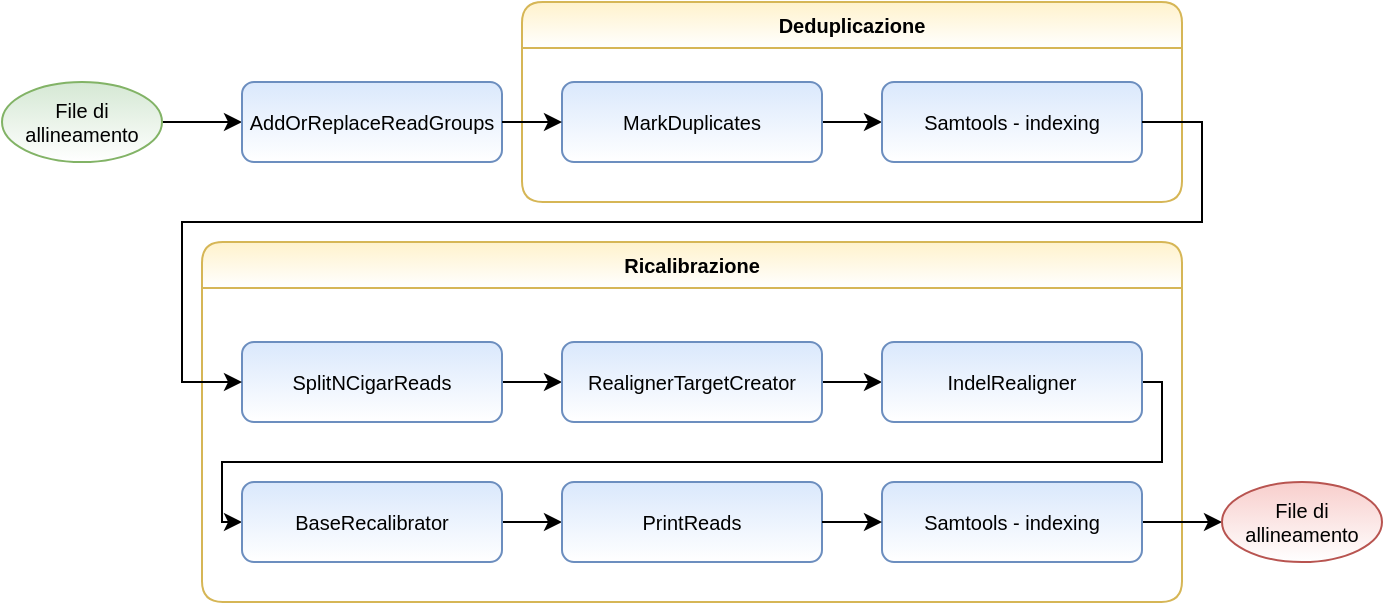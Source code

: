 <mxfile version="14.9.6" type="device"><diagram id="4bAMuIMJnlqlN0j0h4G4" name="Page-1"><mxGraphModel dx="1408" dy="766" grid="1" gridSize="10" guides="1" tooltips="1" connect="1" arrows="1" fold="1" page="1" pageScale="1" pageWidth="827" pageHeight="1169" math="0" shadow="0"><root><mxCell id="0"/><mxCell id="1" parent="0"/><mxCell id="qu8tBmwr-kgd7M9jgRDu-9" value="Ricalibrazione" style="swimlane;fontSize=10;fillColor=#fff2cc;strokeColor=#d6b656;rounded=1;gradientColor=#ffffff;" parent="1" vertex="1"><mxGeometry x="180" y="120" width="490" height="180" as="geometry"/></mxCell><mxCell id="qu8tBmwr-kgd7M9jgRDu-20" style="edgeStyle=orthogonalEdgeStyle;rounded=0;orthogonalLoop=1;jettySize=auto;html=1;fontSize=10;" parent="qu8tBmwr-kgd7M9jgRDu-9" source="qu8tBmwr-kgd7M9jgRDu-2" target="qu8tBmwr-kgd7M9jgRDu-4" edge="1"><mxGeometry relative="1" as="geometry"/></mxCell><mxCell id="qu8tBmwr-kgd7M9jgRDu-2" value="SplitNCigarReads" style="rounded=1;whiteSpace=wrap;html=1;fontSize=10;fillColor=#dae8fc;strokeColor=#6c8ebf;gradientColor=#ffffff;" parent="qu8tBmwr-kgd7M9jgRDu-9" vertex="1"><mxGeometry x="20" y="50" width="130" height="40" as="geometry"/></mxCell><mxCell id="qu8tBmwr-kgd7M9jgRDu-21" style="edgeStyle=orthogonalEdgeStyle;rounded=0;orthogonalLoop=1;jettySize=auto;html=1;exitX=1;exitY=0.5;exitDx=0;exitDy=0;entryX=0;entryY=0.5;entryDx=0;entryDy=0;fontSize=10;" parent="qu8tBmwr-kgd7M9jgRDu-9" source="qu8tBmwr-kgd7M9jgRDu-4" target="qu8tBmwr-kgd7M9jgRDu-5" edge="1"><mxGeometry relative="1" as="geometry"/></mxCell><mxCell id="qu8tBmwr-kgd7M9jgRDu-4" value="RealignerTargetCreator" style="rounded=1;whiteSpace=wrap;html=1;fontSize=10;fillColor=#dae8fc;strokeColor=#6c8ebf;gradientColor=#ffffff;" parent="qu8tBmwr-kgd7M9jgRDu-9" vertex="1"><mxGeometry x="180" y="50" width="130" height="40" as="geometry"/></mxCell><mxCell id="qu8tBmwr-kgd7M9jgRDu-22" style="edgeStyle=orthogonalEdgeStyle;rounded=0;orthogonalLoop=1;jettySize=auto;html=1;exitX=1;exitY=0.5;exitDx=0;exitDy=0;entryX=0;entryY=0.5;entryDx=0;entryDy=0;fontSize=10;" parent="qu8tBmwr-kgd7M9jgRDu-9" source="qu8tBmwr-kgd7M9jgRDu-5" target="qu8tBmwr-kgd7M9jgRDu-6" edge="1"><mxGeometry relative="1" as="geometry"><Array as="points"><mxPoint x="480" y="70"/><mxPoint x="480" y="110"/><mxPoint x="10" y="110"/><mxPoint x="10" y="140"/></Array></mxGeometry></mxCell><mxCell id="qu8tBmwr-kgd7M9jgRDu-5" value="IndelRealigner" style="rounded=1;whiteSpace=wrap;html=1;fontSize=10;fillColor=#dae8fc;strokeColor=#6c8ebf;gradientColor=#ffffff;" parent="qu8tBmwr-kgd7M9jgRDu-9" vertex="1"><mxGeometry x="340" y="50" width="130" height="40" as="geometry"/></mxCell><mxCell id="qu8tBmwr-kgd7M9jgRDu-23" style="edgeStyle=orthogonalEdgeStyle;rounded=0;orthogonalLoop=1;jettySize=auto;html=1;exitX=1;exitY=0.5;exitDx=0;exitDy=0;fontSize=10;" parent="qu8tBmwr-kgd7M9jgRDu-9" source="qu8tBmwr-kgd7M9jgRDu-6" target="qu8tBmwr-kgd7M9jgRDu-7" edge="1"><mxGeometry relative="1" as="geometry"/></mxCell><mxCell id="qu8tBmwr-kgd7M9jgRDu-6" value="BaseRecalibrator" style="rounded=1;whiteSpace=wrap;html=1;fontSize=10;fillColor=#dae8fc;strokeColor=#6c8ebf;gradientColor=#ffffff;" parent="qu8tBmwr-kgd7M9jgRDu-9" vertex="1"><mxGeometry x="20" y="120" width="130" height="40" as="geometry"/></mxCell><mxCell id="qu8tBmwr-kgd7M9jgRDu-7" value="PrintReads" style="rounded=1;whiteSpace=wrap;html=1;fontSize=10;fillColor=#dae8fc;strokeColor=#6c8ebf;gradientColor=#ffffff;" parent="qu8tBmwr-kgd7M9jgRDu-9" vertex="1"><mxGeometry x="180" y="120" width="130" height="40" as="geometry"/></mxCell><mxCell id="qu8tBmwr-kgd7M9jgRDu-8" style="edgeStyle=orthogonalEdgeStyle;rounded=0;orthogonalLoop=1;jettySize=auto;html=1;exitX=0.5;exitY=1;exitDx=0;exitDy=0;fontSize=10;" parent="qu8tBmwr-kgd7M9jgRDu-9" source="qu8tBmwr-kgd7M9jgRDu-2" target="qu8tBmwr-kgd7M9jgRDu-2" edge="1"><mxGeometry relative="1" as="geometry"/></mxCell><mxCell id="qu8tBmwr-kgd7M9jgRDu-10" value="Deduplicazione" style="swimlane;fontSize=10;fillColor=#fff2cc;strokeColor=#d6b656;rounded=1;gradientColor=#ffffff;" parent="1" vertex="1"><mxGeometry x="340" width="330" height="100" as="geometry"/></mxCell><mxCell id="qu8tBmwr-kgd7M9jgRDu-18" style="edgeStyle=orthogonalEdgeStyle;rounded=0;orthogonalLoop=1;jettySize=auto;html=1;exitX=1;exitY=0.5;exitDx=0;exitDy=0;entryX=0;entryY=0.5;entryDx=0;entryDy=0;fontSize=10;" parent="qu8tBmwr-kgd7M9jgRDu-10" source="qu8tBmwr-kgd7M9jgRDu-3" target="qu8tBmwr-kgd7M9jgRDu-14" edge="1"><mxGeometry relative="1" as="geometry"/></mxCell><mxCell id="qu8tBmwr-kgd7M9jgRDu-3" value="MarkDuplicates" style="rounded=1;whiteSpace=wrap;html=1;fontSize=10;fillColor=#dae8fc;strokeColor=#6c8ebf;gradientColor=#ffffff;" parent="qu8tBmwr-kgd7M9jgRDu-10" vertex="1"><mxGeometry x="20" y="40" width="130" height="40" as="geometry"/></mxCell><mxCell id="qu8tBmwr-kgd7M9jgRDu-14" value="Samtools - indexing&lt;span style=&quot;color: rgba(0 , 0 , 0 , 0) ; font-family: monospace ; font-size: 0px&quot;&gt;%3CmxGraphModel%3E%3Croot%3E%3CmxCell%20id%3D%220%22%2F%3E%3CmxCell%20id%3D%221%22%20parent%3D%220%22%2F%3E%3CmxCell%20id%3D%222%22%20value%3D%22IndelRealigner%22%20style%3D%22rounded%3D1%3BwhiteSpace%3Dwrap%3Bhtml%3D1%3BfontSize%3D10%3BfillColor%3D%23dae8fc%3BstrokeColor%3D%236c8ebf%3BgradientColor%3D%23ffffff%3B%22%20vertex%3D%221%22%20parent%3D%221%22%3E%3CmxGeometry%20x%3D%22520%22%20y%3D%22170%22%20width%3D%22130%22%20height%3D%2240%22%20as%3D%22geometry%22%2F%3E%3C%2FmxCell%3E%3C%2Froot%3E%3C%2FmxGraphModel%3E&lt;/span&gt;" style="rounded=1;whiteSpace=wrap;html=1;fontSize=10;fillColor=#dae8fc;strokeColor=#6c8ebf;gradientColor=#ffffff;" parent="qu8tBmwr-kgd7M9jgRDu-10" vertex="1"><mxGeometry x="180" y="40" width="130" height="40" as="geometry"/></mxCell><mxCell id="qu8tBmwr-kgd7M9jgRDu-16" style="edgeStyle=orthogonalEdgeStyle;rounded=0;orthogonalLoop=1;jettySize=auto;html=1;exitX=1;exitY=0.5;exitDx=0;exitDy=0;fontSize=10;" parent="1" source="qu8tBmwr-kgd7M9jgRDu-12" target="qu8tBmwr-kgd7M9jgRDu-1" edge="1"><mxGeometry relative="1" as="geometry"/></mxCell><mxCell id="qu8tBmwr-kgd7M9jgRDu-12" value="File di allineamento" style="ellipse;whiteSpace=wrap;html=1;fontSize=10;fillColor=#d5e8d4;strokeColor=#82b366;gradientColor=#ffffff;" parent="1" vertex="1"><mxGeometry x="80" y="40" width="80" height="40" as="geometry"/></mxCell><mxCell id="qu8tBmwr-kgd7M9jgRDu-25" style="edgeStyle=orthogonalEdgeStyle;rounded=0;orthogonalLoop=1;jettySize=auto;html=1;exitX=1;exitY=0.5;exitDx=0;exitDy=0;entryX=0;entryY=0.5;entryDx=0;entryDy=0;fontSize=10;" parent="1" source="qu8tBmwr-kgd7M9jgRDu-13" target="qu8tBmwr-kgd7M9jgRDu-15" edge="1"><mxGeometry relative="1" as="geometry"/></mxCell><mxCell id="qu8tBmwr-kgd7M9jgRDu-13" value="Samtools - indexing&lt;span style=&quot;color: rgba(0 , 0 , 0 , 0) ; font-family: monospace ; font-size: 0px&quot;&gt;%3CmxGraphModel%3E%3Croot%3E%3CmxCell%20id%3D%220%22%2F%3E%3CmxCell%20id%3D%221%22%20parent%3D%220%22%2F%3E%3CmxCell%20id%3D%222%22%20value%3D%22IndelRealigner%22%20style%3D%22rounded%3D1%3BwhiteSpace%3Dwrap%3Bhtml%3D1%3BfontSize%3D10%3BfillColor%3D%23dae8fc%3BstrokeColor%3D%236c8ebf%3BgradientColor%3D%23ffffff%3B%22%20vertex%3D%221%22%20parent%3D%221%22%3E%3CmxGeometry%20x%3D%22520%22%20y%3D%22170%22%20width%3D%22130%22%20height%3D%2240%22%20as%3D%22geometry%22%2F%3E%3C%2FmxCell%3E%3C%2Froot%3E%3C%2FmxGraphModel%3E&lt;/span&gt;" style="rounded=1;whiteSpace=wrap;html=1;fontSize=10;fillColor=#dae8fc;strokeColor=#6c8ebf;gradientColor=#ffffff;" parent="1" vertex="1"><mxGeometry x="520" y="240" width="130" height="40" as="geometry"/></mxCell><mxCell id="qu8tBmwr-kgd7M9jgRDu-15" value="File di allineamento" style="ellipse;whiteSpace=wrap;html=1;fontSize=10;fillColor=#f8cecc;strokeColor=#b85450;gradientColor=#ffffff;" parent="1" vertex="1"><mxGeometry x="690" y="240" width="80" height="40" as="geometry"/></mxCell><mxCell id="qu8tBmwr-kgd7M9jgRDu-19" style="edgeStyle=orthogonalEdgeStyle;rounded=0;orthogonalLoop=1;jettySize=auto;html=1;exitX=1;exitY=0.5;exitDx=0;exitDy=0;entryX=0;entryY=0.5;entryDx=0;entryDy=0;fontSize=10;" parent="1" source="qu8tBmwr-kgd7M9jgRDu-14" target="qu8tBmwr-kgd7M9jgRDu-2" edge="1"><mxGeometry relative="1" as="geometry"><Array as="points"><mxPoint x="680" y="60"/><mxPoint x="680" y="110"/><mxPoint x="170" y="110"/><mxPoint x="170" y="190"/></Array></mxGeometry></mxCell><mxCell id="qu8tBmwr-kgd7M9jgRDu-24" style="edgeStyle=orthogonalEdgeStyle;rounded=0;orthogonalLoop=1;jettySize=auto;html=1;exitX=1;exitY=0.5;exitDx=0;exitDy=0;entryX=0;entryY=0.5;entryDx=0;entryDy=0;fontSize=10;" parent="1" source="qu8tBmwr-kgd7M9jgRDu-7" target="qu8tBmwr-kgd7M9jgRDu-13" edge="1"><mxGeometry relative="1" as="geometry"/></mxCell><mxCell id="qu8tBmwr-kgd7M9jgRDu-1" value="AddOrReplaceReadGroups" style="rounded=1;whiteSpace=wrap;html=1;fontSize=10;fillColor=#dae8fc;strokeColor=#6c8ebf;gradientColor=#ffffff;" parent="1" vertex="1"><mxGeometry x="200" y="40" width="130" height="40" as="geometry"/></mxCell><mxCell id="qu8tBmwr-kgd7M9jgRDu-17" style="edgeStyle=orthogonalEdgeStyle;rounded=0;orthogonalLoop=1;jettySize=auto;html=1;exitX=1;exitY=0.5;exitDx=0;exitDy=0;entryX=0;entryY=0.5;entryDx=0;entryDy=0;fontSize=10;" parent="1" source="qu8tBmwr-kgd7M9jgRDu-1" target="qu8tBmwr-kgd7M9jgRDu-3" edge="1"><mxGeometry relative="1" as="geometry"/></mxCell></root></mxGraphModel></diagram></mxfile>
